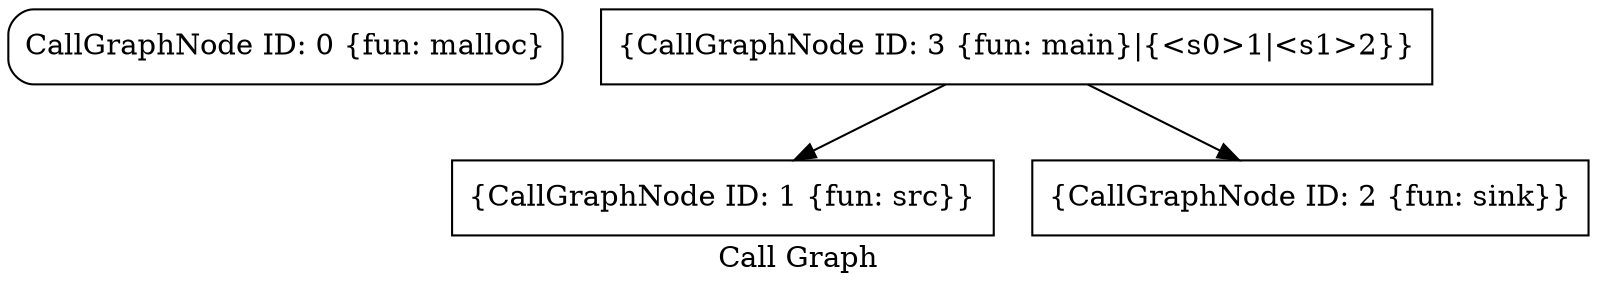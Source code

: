 digraph "Call Graph" {
	label="Call Graph";

	Node0x557668eb2d80 [shape=record,shape=Mrecord,label="{CallGraphNode ID: 0 \{fun: malloc\}}"];
	Node0x557668eb2cf0 [shape=record,shape=box,label="{CallGraphNode ID: 1 \{fun: src\}}"];
	Node0x557668eb2e10 [shape=record,shape=box,label="{CallGraphNode ID: 2 \{fun: sink\}}"];
	Node0x557668e67a50 [shape=record,shape=box,label="{CallGraphNode ID: 3 \{fun: main\}|{<s0>1|<s1>2}}"];
	Node0x557668e67a50:s0 -> Node0x557668eb2cf0[color=black];
	Node0x557668e67a50:s1 -> Node0x557668eb2e10[color=black];
}

